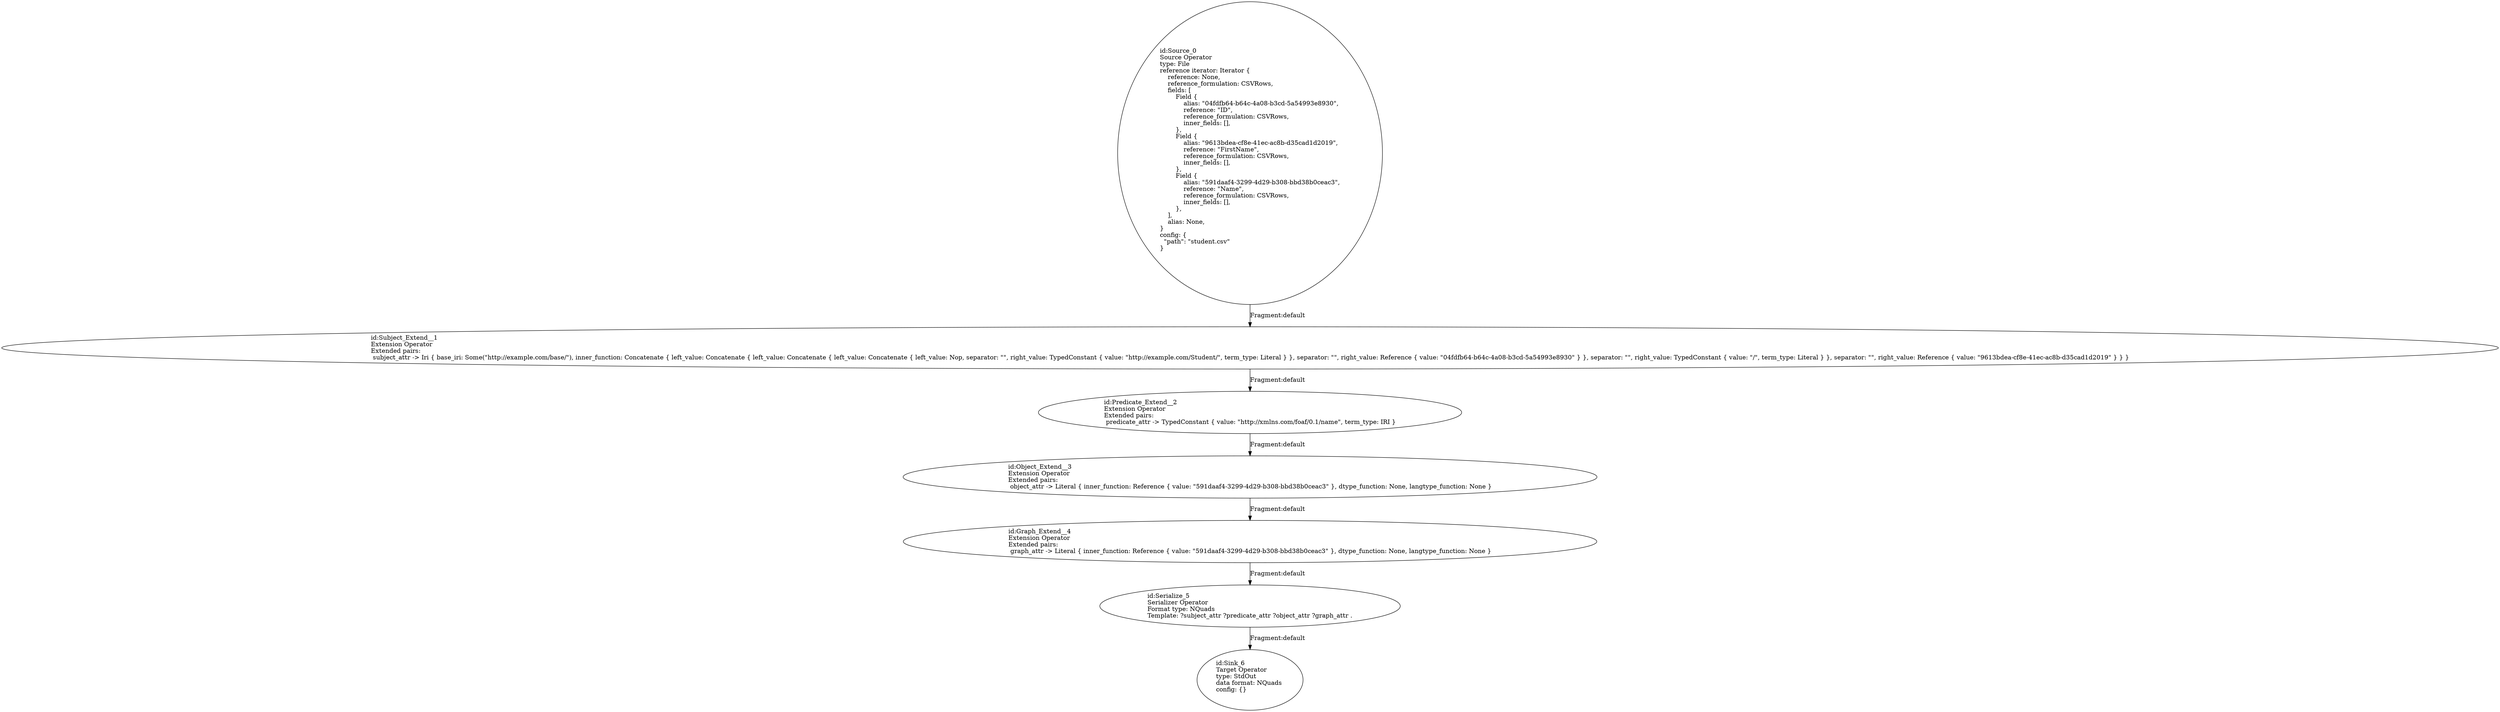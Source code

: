 digraph {
    0 [ label = "id:Source_0 \lSource Operator\ltype: File \lreference iterator: Iterator {\l    reference: None,\l    reference_formulation: CSVRows,\l    fields: [\l        Field {\l            alias: \"04fdfb64-b64c-4a08-b3cd-5a54993e8930\",\l            reference: \"ID\",\l            reference_formulation: CSVRows,\l            inner_fields: [],\l        },\l        Field {\l            alias: \"9613bdea-cf8e-41ec-ac8b-d35cad1d2019\",\l            reference: \"FirstName\",\l            reference_formulation: CSVRows,\l            inner_fields: [],\l        },\l        Field {\l            alias: \"591daaf4-3299-4d29-b308-bbd38b0ceac3\",\l            reference: \"Name\",\l            reference_formulation: CSVRows,\l            inner_fields: [],\l        },\l    ],\l    alias: None,\l} \lconfig: {\l  \"path\": \"student.csv\"\l}\l             " ]
    1 [ label = "id:Subject_Extend__1 \lExtension Operator\lExtended pairs: \l subject_attr -> Iri { base_iri: Some(\"http://example.com/base/\"), inner_function: Concatenate { left_value: Concatenate { left_value: Concatenate { left_value: Concatenate { left_value: Nop, separator: \"\", right_value: TypedConstant { value: \"http://example.com/Student/\", term_type: Literal } }, separator: \"\", right_value: Reference { value: \"04fdfb64-b64c-4a08-b3cd-5a54993e8930\" } }, separator: \"\", right_value: TypedConstant { value: \"/\", term_type: Literal } }, separator: \"\", right_value: Reference { value: \"9613bdea-cf8e-41ec-ac8b-d35cad1d2019\" } } }" ]
    2 [ label = "id:Predicate_Extend__2 \lExtension Operator\lExtended pairs: \l predicate_attr -> TypedConstant { value: \"http://xmlns.com/foaf/0.1/name\", term_type: IRI }" ]
    3 [ label = "id:Object_Extend__3 \lExtension Operator\lExtended pairs: \l object_attr -> Literal { inner_function: Reference { value: \"591daaf4-3299-4d29-b308-bbd38b0ceac3\" }, dtype_function: None, langtype_function: None }" ]
    4 [ label = "id:Graph_Extend__4 \lExtension Operator\lExtended pairs: \l graph_attr -> Literal { inner_function: Reference { value: \"591daaf4-3299-4d29-b308-bbd38b0ceac3\" }, dtype_function: None, langtype_function: None }" ]
    5 [ label = "id:Serialize_5 \lSerializer Operator\lFormat type: NQuads\lTemplate: ?subject_attr ?predicate_attr ?object_attr ?graph_attr ." ]
    6 [ label = "id:Sink_6 \lTarget Operator\ltype: StdOut \ldata format: NQuads \lconfig: {}\l             " ]
    0 -> 1 [ label = "Fragment:default" ]
    1 -> 2 [ label = "Fragment:default" ]
    2 -> 3 [ label = "Fragment:default" ]
    3 -> 4 [ label = "Fragment:default" ]
    4 -> 5 [ label = "Fragment:default" ]
    5 -> 6 [ label = "Fragment:default" ]
}
